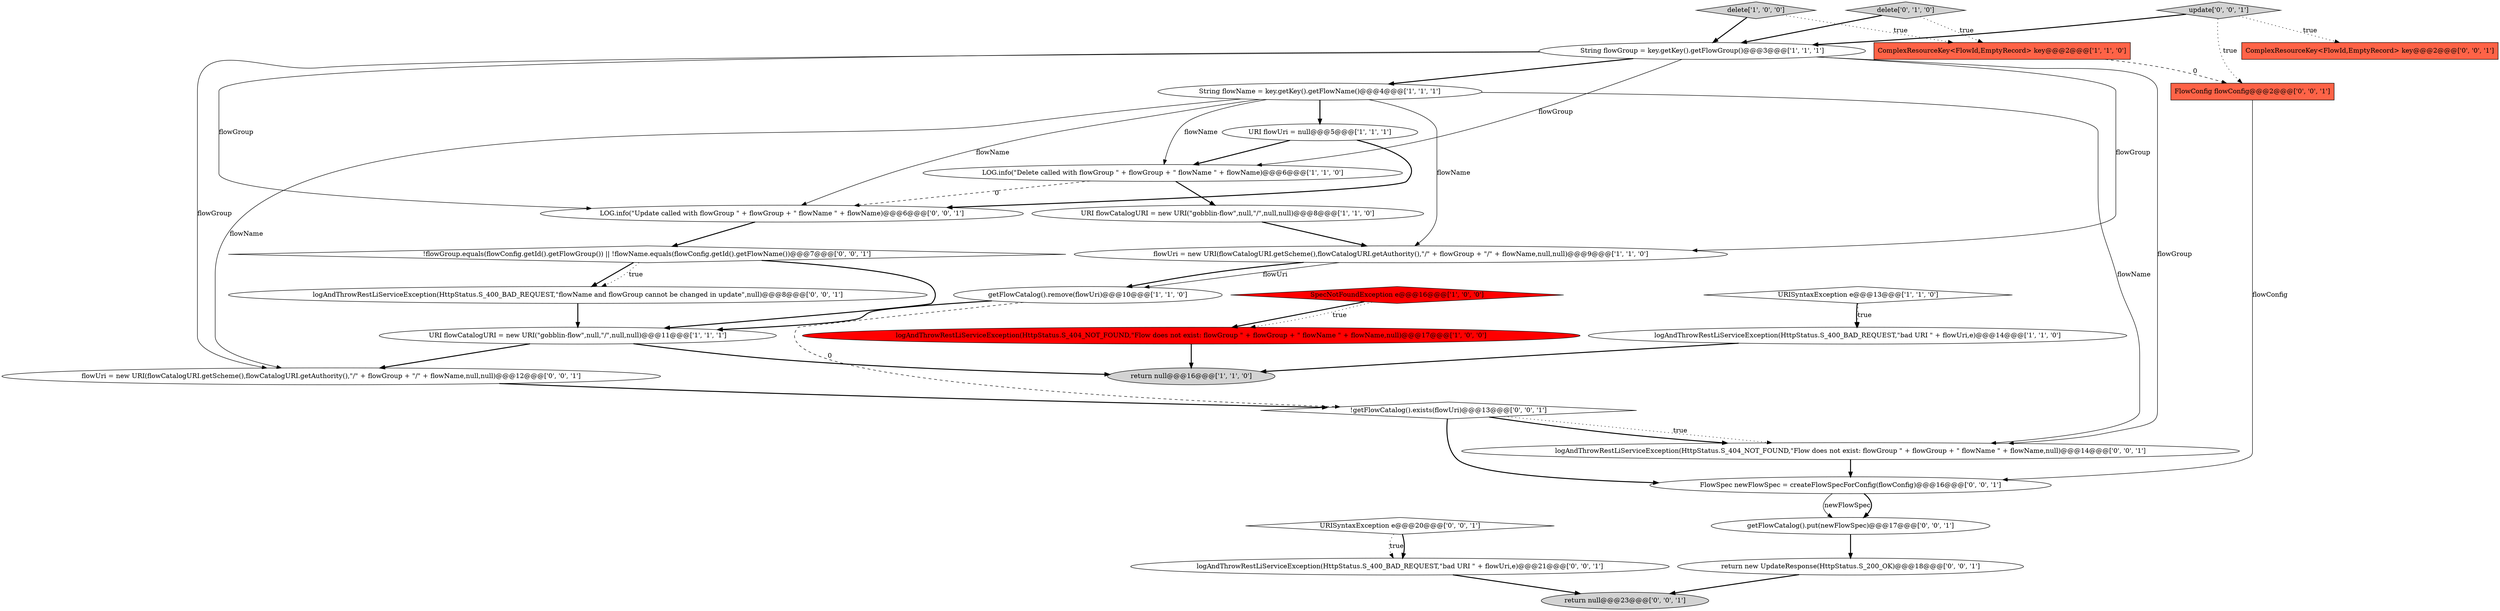 digraph {
9 [style = filled, label = "URI flowUri = null@@@5@@@['1', '1', '1']", fillcolor = white, shape = ellipse image = "AAA0AAABBB1BBB"];
2 [style = filled, label = "String flowName = key.getKey().getFlowName()@@@4@@@['1', '1', '1']", fillcolor = white, shape = ellipse image = "AAA0AAABBB1BBB"];
10 [style = filled, label = "return null@@@16@@@['1', '1', '0']", fillcolor = lightgray, shape = ellipse image = "AAA0AAABBB1BBB"];
12 [style = filled, label = "URI flowCatalogURI = new URI(\"gobblin-flow\",null,\"/\",null,null)@@@11@@@['1', '1', '1']", fillcolor = white, shape = ellipse image = "AAA0AAABBB1BBB"];
17 [style = filled, label = "LOG.info(\"Update called with flowGroup \" + flowGroup + \" flowName \" + flowName)@@@6@@@['0', '0', '1']", fillcolor = white, shape = ellipse image = "AAA0AAABBB3BBB"];
15 [style = filled, label = "delete['0', '1', '0']", fillcolor = lightgray, shape = diamond image = "AAA0AAABBB2BBB"];
18 [style = filled, label = "!getFlowCatalog().exists(flowUri)@@@13@@@['0', '0', '1']", fillcolor = white, shape = diamond image = "AAA0AAABBB3BBB"];
19 [style = filled, label = "getFlowCatalog().put(newFlowSpec)@@@17@@@['0', '0', '1']", fillcolor = white, shape = ellipse image = "AAA0AAABBB3BBB"];
16 [style = filled, label = "logAndThrowRestLiServiceException(HttpStatus.S_404_NOT_FOUND,\"Flow does not exist: flowGroup \" + flowGroup + \" flowName \" + flowName,null)@@@14@@@['0', '0', '1']", fillcolor = white, shape = ellipse image = "AAA0AAABBB3BBB"];
3 [style = filled, label = "delete['1', '0', '0']", fillcolor = lightgray, shape = diamond image = "AAA0AAABBB1BBB"];
7 [style = filled, label = "URISyntaxException e@@@13@@@['1', '1', '0']", fillcolor = white, shape = diamond image = "AAA0AAABBB1BBB"];
28 [style = filled, label = "FlowSpec newFlowSpec = createFlowSpecForConfig(flowConfig)@@@16@@@['0', '0', '1']", fillcolor = white, shape = ellipse image = "AAA0AAABBB3BBB"];
30 [style = filled, label = "logAndThrowRestLiServiceException(HttpStatus.S_400_BAD_REQUEST,\"flowName and flowGroup cannot be changed in update\",null)@@@8@@@['0', '0', '1']", fillcolor = white, shape = ellipse image = "AAA0AAABBB3BBB"];
14 [style = filled, label = "logAndThrowRestLiServiceException(HttpStatus.S_404_NOT_FOUND,\"Flow does not exist: flowGroup \" + flowGroup + \" flowName \" + flowName,null)@@@17@@@['1', '0', '0']", fillcolor = red, shape = ellipse image = "AAA1AAABBB1BBB"];
24 [style = filled, label = "update['0', '0', '1']", fillcolor = lightgray, shape = diamond image = "AAA0AAABBB3BBB"];
27 [style = filled, label = "flowUri = new URI(flowCatalogURI.getScheme(),flowCatalogURI.getAuthority(),\"/\" + flowGroup + \"/\" + flowName,null,null)@@@12@@@['0', '0', '1']", fillcolor = white, shape = ellipse image = "AAA0AAABBB3BBB"];
23 [style = filled, label = "return null@@@23@@@['0', '0', '1']", fillcolor = lightgray, shape = ellipse image = "AAA0AAABBB3BBB"];
11 [style = filled, label = "ComplexResourceKey<FlowId,EmptyRecord> key@@@2@@@['1', '1', '0']", fillcolor = tomato, shape = box image = "AAA0AAABBB1BBB"];
21 [style = filled, label = "FlowConfig flowConfig@@@2@@@['0', '0', '1']", fillcolor = tomato, shape = box image = "AAA0AAABBB3BBB"];
26 [style = filled, label = "logAndThrowRestLiServiceException(HttpStatus.S_400_BAD_REQUEST,\"bad URI \" + flowUri,e)@@@21@@@['0', '0', '1']", fillcolor = white, shape = ellipse image = "AAA0AAABBB3BBB"];
13 [style = filled, label = "logAndThrowRestLiServiceException(HttpStatus.S_400_BAD_REQUEST,\"bad URI \" + flowUri,e)@@@14@@@['1', '1', '0']", fillcolor = white, shape = ellipse image = "AAA0AAABBB1BBB"];
20 [style = filled, label = "ComplexResourceKey<FlowId,EmptyRecord> key@@@2@@@['0', '0', '1']", fillcolor = tomato, shape = box image = "AAA0AAABBB3BBB"];
29 [style = filled, label = "URISyntaxException e@@@20@@@['0', '0', '1']", fillcolor = white, shape = diamond image = "AAA0AAABBB3BBB"];
4 [style = filled, label = "SpecNotFoundException e@@@16@@@['1', '0', '0']", fillcolor = red, shape = diamond image = "AAA1AAABBB1BBB"];
0 [style = filled, label = "String flowGroup = key.getKey().getFlowGroup()@@@3@@@['1', '1', '1']", fillcolor = white, shape = ellipse image = "AAA0AAABBB1BBB"];
6 [style = filled, label = "flowUri = new URI(flowCatalogURI.getScheme(),flowCatalogURI.getAuthority(),\"/\" + flowGroup + \"/\" + flowName,null,null)@@@9@@@['1', '1', '0']", fillcolor = white, shape = ellipse image = "AAA0AAABBB1BBB"];
1 [style = filled, label = "LOG.info(\"Delete called with flowGroup \" + flowGroup + \" flowName \" + flowName)@@@6@@@['1', '1', '0']", fillcolor = white, shape = ellipse image = "AAA0AAABBB1BBB"];
22 [style = filled, label = "!flowGroup.equals(flowConfig.getId().getFlowGroup()) || !flowName.equals(flowConfig.getId().getFlowName())@@@7@@@['0', '0', '1']", fillcolor = white, shape = diamond image = "AAA0AAABBB3BBB"];
25 [style = filled, label = "return new UpdateResponse(HttpStatus.S_200_OK)@@@18@@@['0', '0', '1']", fillcolor = white, shape = ellipse image = "AAA0AAABBB3BBB"];
8 [style = filled, label = "URI flowCatalogURI = new URI(\"gobblin-flow\",null,\"/\",null,null)@@@8@@@['1', '1', '0']", fillcolor = white, shape = ellipse image = "AAA0AAABBB1BBB"];
5 [style = filled, label = "getFlowCatalog().remove(flowUri)@@@10@@@['1', '1', '0']", fillcolor = white, shape = ellipse image = "AAA0AAABBB1BBB"];
7->13 [style = bold, label=""];
3->11 [style = dotted, label="true"];
13->10 [style = bold, label=""];
27->18 [style = bold, label=""];
2->6 [style = solid, label="flowName"];
4->14 [style = bold, label=""];
2->17 [style = solid, label="flowName"];
1->8 [style = bold, label=""];
6->5 [style = solid, label="flowUri"];
18->16 [style = dotted, label="true"];
25->23 [style = bold, label=""];
24->0 [style = bold, label=""];
7->13 [style = dotted, label="true"];
0->2 [style = bold, label=""];
0->27 [style = solid, label="flowGroup"];
14->10 [style = bold, label=""];
9->17 [style = bold, label=""];
8->6 [style = bold, label=""];
2->1 [style = solid, label="flowName"];
2->9 [style = bold, label=""];
0->6 [style = solid, label="flowGroup"];
4->14 [style = dotted, label="true"];
17->22 [style = bold, label=""];
21->28 [style = solid, label="flowConfig"];
29->26 [style = dotted, label="true"];
5->18 [style = dashed, label="0"];
18->28 [style = bold, label=""];
22->30 [style = bold, label=""];
3->0 [style = bold, label=""];
19->25 [style = bold, label=""];
2->27 [style = solid, label="flowName"];
29->26 [style = bold, label=""];
6->5 [style = bold, label=""];
12->10 [style = bold, label=""];
30->12 [style = bold, label=""];
28->19 [style = solid, label="newFlowSpec"];
1->17 [style = dashed, label="0"];
16->28 [style = bold, label=""];
5->12 [style = bold, label=""];
22->12 [style = bold, label=""];
15->0 [style = bold, label=""];
26->23 [style = bold, label=""];
0->1 [style = solid, label="flowGroup"];
0->16 [style = solid, label="flowGroup"];
0->17 [style = solid, label="flowGroup"];
2->16 [style = solid, label="flowName"];
28->19 [style = bold, label=""];
15->11 [style = dotted, label="true"];
24->20 [style = dotted, label="true"];
22->30 [style = dotted, label="true"];
9->1 [style = bold, label=""];
11->21 [style = dashed, label="0"];
24->21 [style = dotted, label="true"];
12->27 [style = bold, label=""];
18->16 [style = bold, label=""];
}
